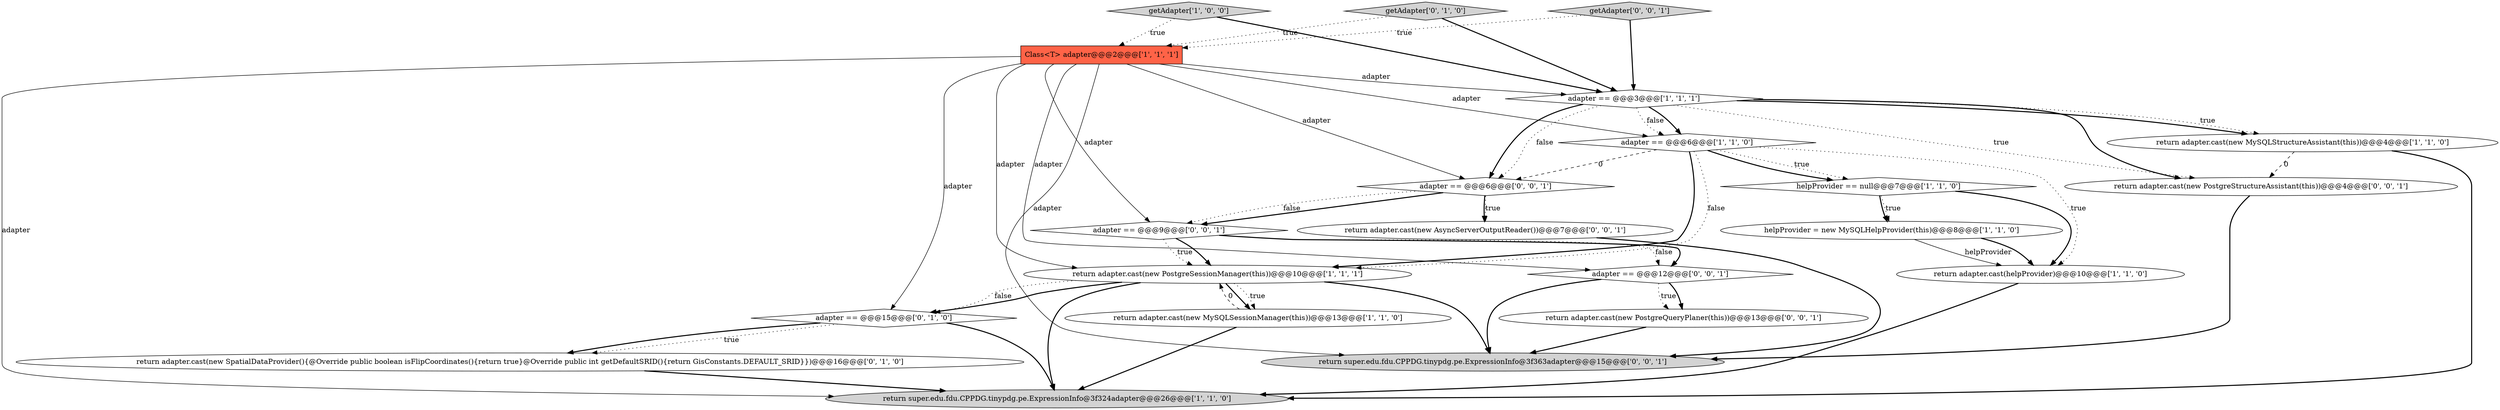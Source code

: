 digraph {
1 [style = filled, label = "Class<T> adapter@@@2@@@['1', '1', '1']", fillcolor = tomato, shape = box image = "AAA0AAABBB1BBB"];
16 [style = filled, label = "return super.edu.fdu.CPPDG.tinypdg.pe.ExpressionInfo@3f363adapter@@@15@@@['0', '0', '1']", fillcolor = lightgray, shape = ellipse image = "AAA0AAABBB3BBB"];
10 [style = filled, label = "adapter == @@@6@@@['1', '1', '0']", fillcolor = white, shape = diamond image = "AAA0AAABBB1BBB"];
17 [style = filled, label = "adapter == @@@9@@@['0', '0', '1']", fillcolor = white, shape = diamond image = "AAA0AAABBB3BBB"];
7 [style = filled, label = "return adapter.cast(helpProvider)@@@10@@@['1', '1', '0']", fillcolor = white, shape = ellipse image = "AAA0AAABBB1BBB"];
11 [style = filled, label = "return adapter.cast(new SpatialDataProvider(){@Override public boolean isFlipCoordinates(){return true}@Override public int getDefaultSRID(){return GisConstants.DEFAULT_SRID}})@@@16@@@['0', '1', '0']", fillcolor = white, shape = ellipse image = "AAA1AAABBB2BBB"];
2 [style = filled, label = "return adapter.cast(new MySQLStructureAssistant(this))@@@4@@@['1', '1', '0']", fillcolor = white, shape = ellipse image = "AAA0AAABBB1BBB"];
9 [style = filled, label = "return adapter.cast(new PostgreSessionManager(this))@@@10@@@['1', '1', '1']", fillcolor = white, shape = ellipse image = "AAA0AAABBB1BBB"];
0 [style = filled, label = "getAdapter['1', '0', '0']", fillcolor = lightgray, shape = diamond image = "AAA0AAABBB1BBB"];
3 [style = filled, label = "helpProvider == null@@@7@@@['1', '1', '0']", fillcolor = white, shape = diamond image = "AAA0AAABBB1BBB"];
21 [style = filled, label = "return adapter.cast(new PostgreStructureAssistant(this))@@@4@@@['0', '0', '1']", fillcolor = white, shape = ellipse image = "AAA0AAABBB3BBB"];
12 [style = filled, label = "getAdapter['0', '1', '0']", fillcolor = lightgray, shape = diamond image = "AAA0AAABBB2BBB"];
6 [style = filled, label = "adapter == @@@3@@@['1', '1', '1']", fillcolor = white, shape = diamond image = "AAA0AAABBB1BBB"];
20 [style = filled, label = "adapter == @@@12@@@['0', '0', '1']", fillcolor = white, shape = diamond image = "AAA0AAABBB3BBB"];
15 [style = filled, label = "return adapter.cast(new AsyncServerOutputReader())@@@7@@@['0', '0', '1']", fillcolor = white, shape = ellipse image = "AAA0AAABBB3BBB"];
8 [style = filled, label = "helpProvider = new MySQLHelpProvider(this)@@@8@@@['1', '1', '0']", fillcolor = white, shape = ellipse image = "AAA0AAABBB1BBB"];
19 [style = filled, label = "getAdapter['0', '0', '1']", fillcolor = lightgray, shape = diamond image = "AAA0AAABBB3BBB"];
18 [style = filled, label = "return adapter.cast(new PostgreQueryPlaner(this))@@@13@@@['0', '0', '1']", fillcolor = white, shape = ellipse image = "AAA0AAABBB3BBB"];
5 [style = filled, label = "return super.edu.fdu.CPPDG.tinypdg.pe.ExpressionInfo@3f324adapter@@@26@@@['1', '1', '0']", fillcolor = lightgray, shape = ellipse image = "AAA0AAABBB1BBB"];
4 [style = filled, label = "return adapter.cast(new MySQLSessionManager(this))@@@13@@@['1', '1', '0']", fillcolor = white, shape = ellipse image = "AAA0AAABBB1BBB"];
14 [style = filled, label = "adapter == @@@6@@@['0', '0', '1']", fillcolor = white, shape = diamond image = "AAA0AAABBB3BBB"];
13 [style = filled, label = "adapter == @@@15@@@['0', '1', '0']", fillcolor = white, shape = diamond image = "AAA1AAABBB2BBB"];
0->6 [style = bold, label=""];
14->17 [style = bold, label=""];
0->1 [style = dotted, label="true"];
1->20 [style = solid, label="adapter"];
9->13 [style = dotted, label="false"];
10->3 [style = dotted, label="true"];
19->6 [style = bold, label=""];
9->4 [style = bold, label=""];
20->16 [style = bold, label=""];
1->14 [style = solid, label="adapter"];
10->14 [style = dashed, label="0"];
4->9 [style = dashed, label="0"];
6->10 [style = dotted, label="false"];
1->17 [style = solid, label="adapter"];
20->18 [style = dotted, label="true"];
2->5 [style = bold, label=""];
10->9 [style = bold, label=""];
21->16 [style = bold, label=""];
4->5 [style = bold, label=""];
9->16 [style = bold, label=""];
20->18 [style = bold, label=""];
13->11 [style = dotted, label="true"];
9->13 [style = bold, label=""];
3->8 [style = dotted, label="true"];
10->7 [style = dotted, label="true"];
1->5 [style = solid, label="adapter"];
17->20 [style = bold, label=""];
3->7 [style = bold, label=""];
6->2 [style = bold, label=""];
14->17 [style = dotted, label="false"];
17->9 [style = dotted, label="true"];
17->20 [style = dotted, label="false"];
6->10 [style = bold, label=""];
10->3 [style = bold, label=""];
6->21 [style = bold, label=""];
1->16 [style = solid, label="adapter"];
6->14 [style = dotted, label="false"];
13->11 [style = bold, label=""];
6->14 [style = bold, label=""];
8->7 [style = solid, label="helpProvider"];
14->15 [style = dotted, label="true"];
9->4 [style = dotted, label="true"];
17->9 [style = bold, label=""];
3->8 [style = bold, label=""];
15->16 [style = bold, label=""];
18->16 [style = bold, label=""];
19->1 [style = dotted, label="true"];
12->6 [style = bold, label=""];
7->5 [style = bold, label=""];
6->21 [style = dotted, label="true"];
8->7 [style = bold, label=""];
1->6 [style = solid, label="adapter"];
2->21 [style = dashed, label="0"];
1->13 [style = solid, label="adapter"];
6->2 [style = dotted, label="true"];
12->1 [style = dotted, label="true"];
1->10 [style = solid, label="adapter"];
1->9 [style = solid, label="adapter"];
9->5 [style = bold, label=""];
14->15 [style = bold, label=""];
13->5 [style = bold, label=""];
11->5 [style = bold, label=""];
10->9 [style = dotted, label="false"];
}
